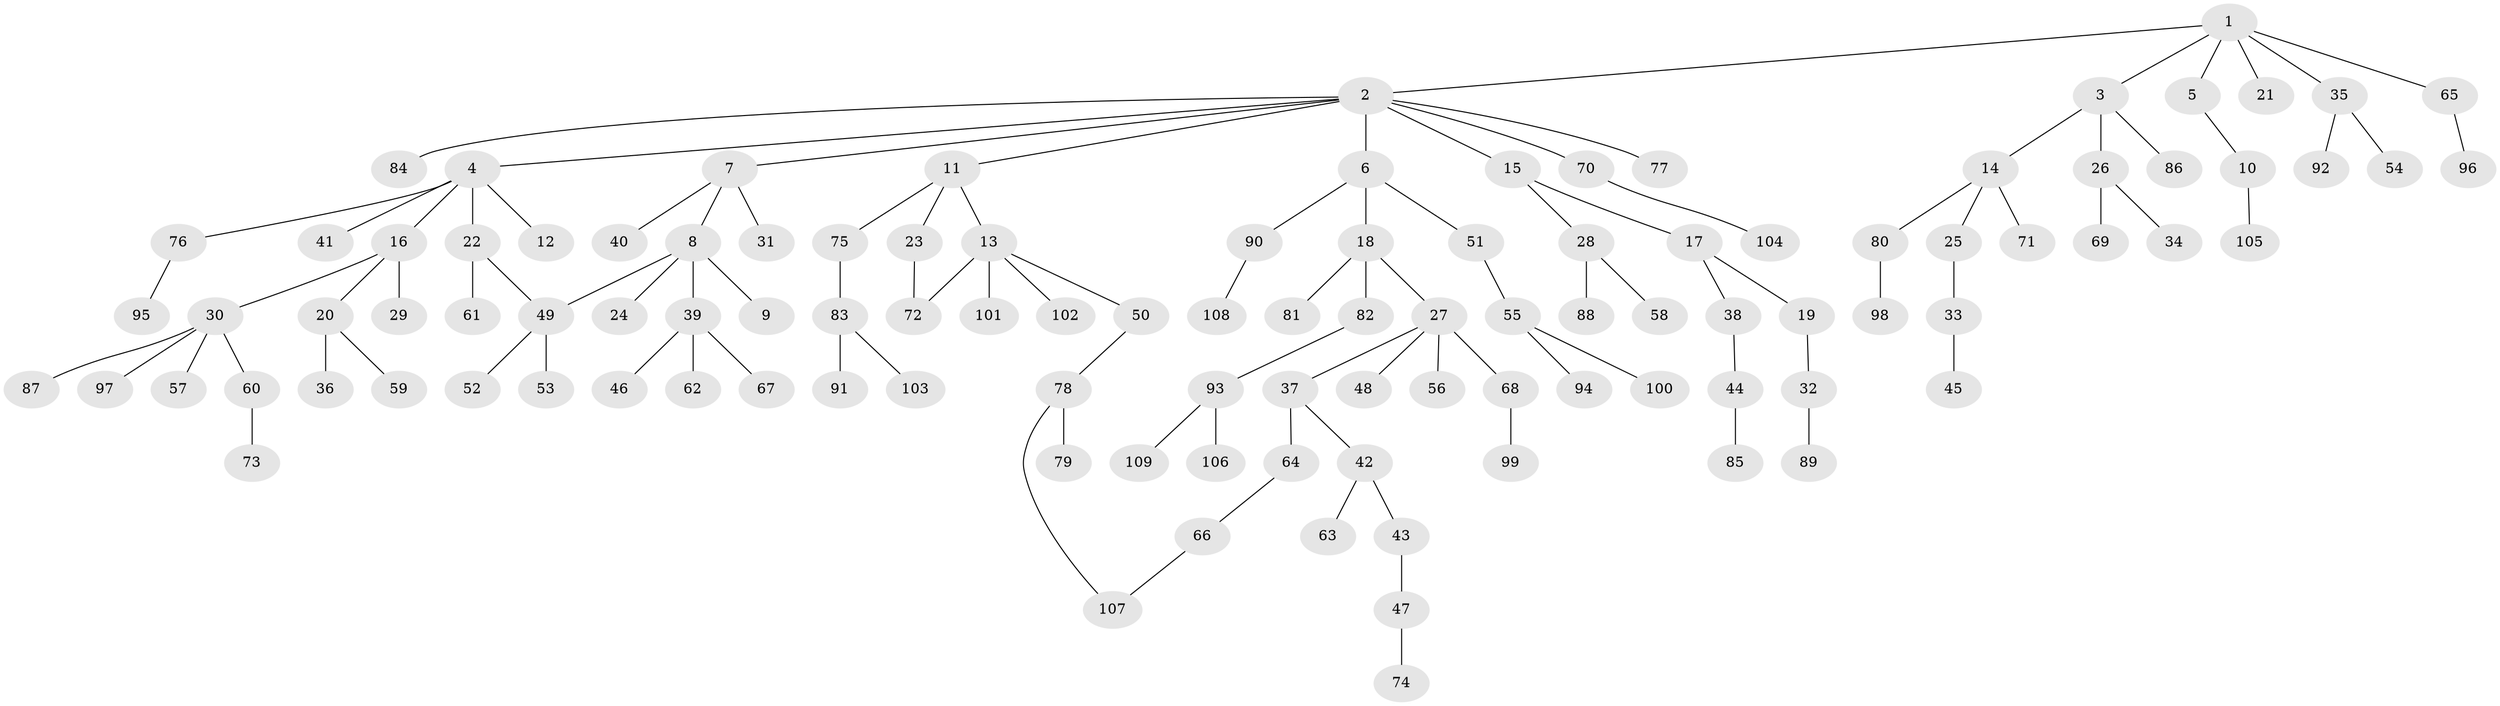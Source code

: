 // Generated by graph-tools (version 1.1) at 2025/01/03/09/25 03:01:01]
// undirected, 109 vertices, 111 edges
graph export_dot {
graph [start="1"]
  node [color=gray90,style=filled];
  1;
  2;
  3;
  4;
  5;
  6;
  7;
  8;
  9;
  10;
  11;
  12;
  13;
  14;
  15;
  16;
  17;
  18;
  19;
  20;
  21;
  22;
  23;
  24;
  25;
  26;
  27;
  28;
  29;
  30;
  31;
  32;
  33;
  34;
  35;
  36;
  37;
  38;
  39;
  40;
  41;
  42;
  43;
  44;
  45;
  46;
  47;
  48;
  49;
  50;
  51;
  52;
  53;
  54;
  55;
  56;
  57;
  58;
  59;
  60;
  61;
  62;
  63;
  64;
  65;
  66;
  67;
  68;
  69;
  70;
  71;
  72;
  73;
  74;
  75;
  76;
  77;
  78;
  79;
  80;
  81;
  82;
  83;
  84;
  85;
  86;
  87;
  88;
  89;
  90;
  91;
  92;
  93;
  94;
  95;
  96;
  97;
  98;
  99;
  100;
  101;
  102;
  103;
  104;
  105;
  106;
  107;
  108;
  109;
  1 -- 2;
  1 -- 3;
  1 -- 5;
  1 -- 21;
  1 -- 35;
  1 -- 65;
  2 -- 4;
  2 -- 6;
  2 -- 7;
  2 -- 11;
  2 -- 15;
  2 -- 70;
  2 -- 77;
  2 -- 84;
  3 -- 14;
  3 -- 26;
  3 -- 86;
  4 -- 12;
  4 -- 16;
  4 -- 22;
  4 -- 41;
  4 -- 76;
  5 -- 10;
  6 -- 18;
  6 -- 51;
  6 -- 90;
  7 -- 8;
  7 -- 31;
  7 -- 40;
  8 -- 9;
  8 -- 24;
  8 -- 39;
  8 -- 49;
  10 -- 105;
  11 -- 13;
  11 -- 23;
  11 -- 75;
  13 -- 50;
  13 -- 72;
  13 -- 101;
  13 -- 102;
  14 -- 25;
  14 -- 71;
  14 -- 80;
  15 -- 17;
  15 -- 28;
  16 -- 20;
  16 -- 29;
  16 -- 30;
  17 -- 19;
  17 -- 38;
  18 -- 27;
  18 -- 81;
  18 -- 82;
  19 -- 32;
  20 -- 36;
  20 -- 59;
  22 -- 61;
  22 -- 49;
  23 -- 72;
  25 -- 33;
  26 -- 34;
  26 -- 69;
  27 -- 37;
  27 -- 48;
  27 -- 56;
  27 -- 68;
  28 -- 58;
  28 -- 88;
  30 -- 57;
  30 -- 60;
  30 -- 87;
  30 -- 97;
  32 -- 89;
  33 -- 45;
  35 -- 54;
  35 -- 92;
  37 -- 42;
  37 -- 64;
  38 -- 44;
  39 -- 46;
  39 -- 62;
  39 -- 67;
  42 -- 43;
  42 -- 63;
  43 -- 47;
  44 -- 85;
  47 -- 74;
  49 -- 52;
  49 -- 53;
  50 -- 78;
  51 -- 55;
  55 -- 94;
  55 -- 100;
  60 -- 73;
  64 -- 66;
  65 -- 96;
  66 -- 107;
  68 -- 99;
  70 -- 104;
  75 -- 83;
  76 -- 95;
  78 -- 79;
  78 -- 107;
  80 -- 98;
  82 -- 93;
  83 -- 91;
  83 -- 103;
  90 -- 108;
  93 -- 106;
  93 -- 109;
}
